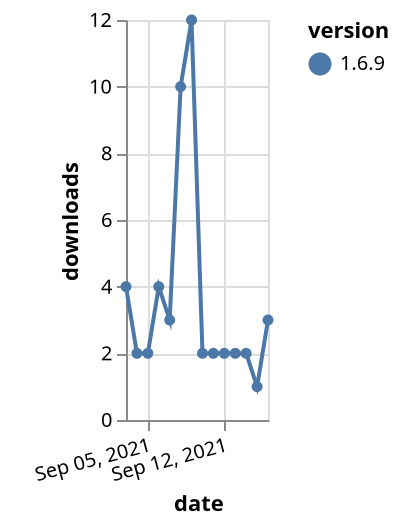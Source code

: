 {"$schema": "https://vega.github.io/schema/vega-lite/v5.json", "description": "A simple bar chart with embedded data.", "data": {"values": [{"date": "2021-09-03", "total": 2741, "delta": 4, "version": "1.6.9"}, {"date": "2021-09-04", "total": 2743, "delta": 2, "version": "1.6.9"}, {"date": "2021-09-05", "total": 2745, "delta": 2, "version": "1.6.9"}, {"date": "2021-09-06", "total": 2749, "delta": 4, "version": "1.6.9"}, {"date": "2021-09-07", "total": 2752, "delta": 3, "version": "1.6.9"}, {"date": "2021-09-08", "total": 2762, "delta": 10, "version": "1.6.9"}, {"date": "2021-09-09", "total": 2774, "delta": 12, "version": "1.6.9"}, {"date": "2021-09-10", "total": 2776, "delta": 2, "version": "1.6.9"}, {"date": "2021-09-11", "total": 2778, "delta": 2, "version": "1.6.9"}, {"date": "2021-09-12", "total": 2780, "delta": 2, "version": "1.6.9"}, {"date": "2021-09-13", "total": 2782, "delta": 2, "version": "1.6.9"}, {"date": "2021-09-14", "total": 2784, "delta": 2, "version": "1.6.9"}, {"date": "2021-09-15", "total": 2785, "delta": 1, "version": "1.6.9"}, {"date": "2021-09-16", "total": 2788, "delta": 3, "version": "1.6.9"}]}, "width": "container", "mark": {"type": "line", "point": {"filled": true}}, "encoding": {"x": {"field": "date", "type": "temporal", "timeUnit": "yearmonthdate", "title": "date", "axis": {"labelAngle": -15}}, "y": {"field": "delta", "type": "quantitative", "title": "downloads"}, "color": {"field": "version", "type": "nominal"}, "tooltip": {"field": "delta"}}}